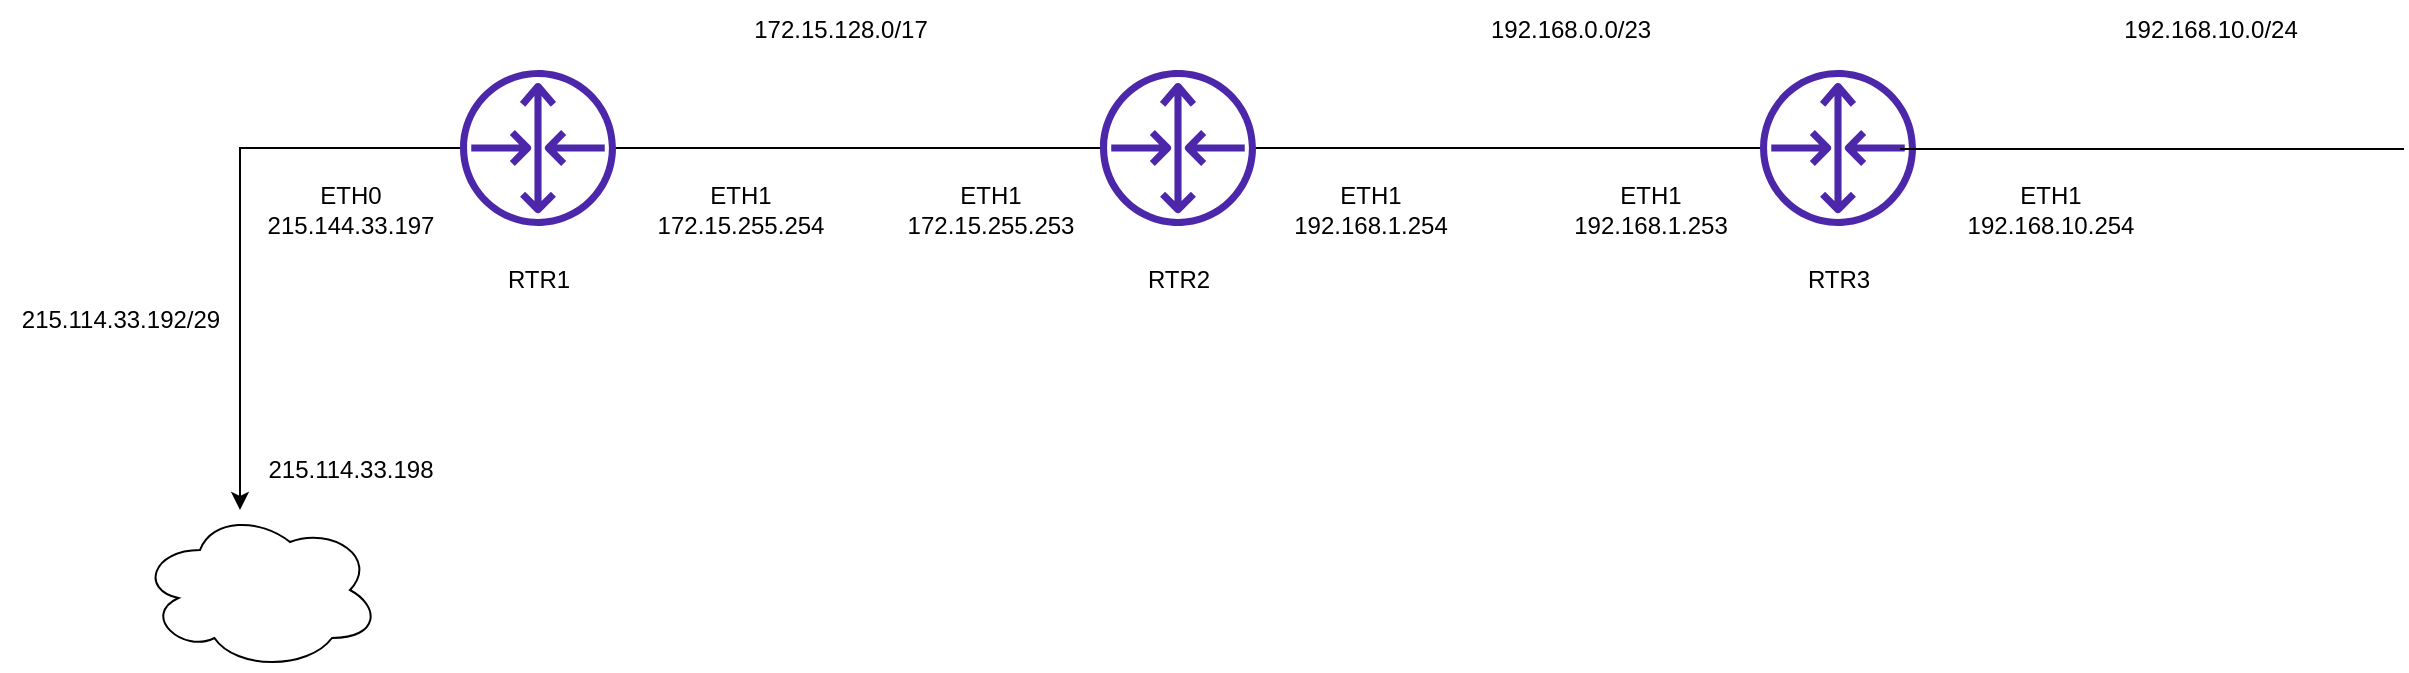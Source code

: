 <mxfile version="20.5.3" type="github">
  <diagram id="5ldK_oipGB4rz3VrduSO" name="Page-1">
    <mxGraphModel dx="1446" dy="793" grid="1" gridSize="10" guides="1" tooltips="1" connect="1" arrows="1" fold="1" page="1" pageScale="1" pageWidth="850" pageHeight="1100" math="0" shadow="0">
      <root>
        <mxCell id="0" />
        <mxCell id="1" parent="0" />
        <mxCell id="BQARD5PICSiKDkB4O1Qn-21" style="edgeStyle=orthogonalEdgeStyle;rounded=0;orthogonalLoop=1;jettySize=auto;html=1;entryX=0.417;entryY=0;entryDx=0;entryDy=0;entryPerimeter=0;" edge="1" parent="1" source="BQARD5PICSiKDkB4O1Qn-1" target="BQARD5PICSiKDkB4O1Qn-4">
          <mxGeometry relative="1" as="geometry">
            <Array as="points">
              <mxPoint x="230" y="339" />
              <mxPoint x="230" y="520" />
            </Array>
          </mxGeometry>
        </mxCell>
        <mxCell id="BQARD5PICSiKDkB4O1Qn-1" value="" style="sketch=0;outlineConnect=0;fontColor=#232F3E;gradientColor=none;fillColor=#4D27AA;strokeColor=none;dashed=0;verticalLabelPosition=bottom;verticalAlign=top;align=center;html=1;fontSize=12;fontStyle=0;aspect=fixed;pointerEvents=1;shape=mxgraph.aws4.router;" vertex="1" parent="1">
          <mxGeometry x="340" y="300" width="78" height="78" as="geometry" />
        </mxCell>
        <mxCell id="BQARD5PICSiKDkB4O1Qn-2" value="" style="sketch=0;outlineConnect=0;fontColor=#232F3E;gradientColor=none;fillColor=#4D27AA;strokeColor=none;dashed=0;verticalLabelPosition=bottom;verticalAlign=top;align=center;html=1;fontSize=12;fontStyle=0;aspect=fixed;pointerEvents=1;shape=mxgraph.aws4.router;" vertex="1" parent="1">
          <mxGeometry x="660" y="300" width="78" height="78" as="geometry" />
        </mxCell>
        <mxCell id="BQARD5PICSiKDkB4O1Qn-3" value="" style="sketch=0;outlineConnect=0;fontColor=#232F3E;gradientColor=none;fillColor=#4D27AA;strokeColor=none;dashed=0;verticalLabelPosition=bottom;verticalAlign=top;align=center;html=1;fontSize=12;fontStyle=0;aspect=fixed;pointerEvents=1;shape=mxgraph.aws4.router;" vertex="1" parent="1">
          <mxGeometry x="990" y="300" width="78" height="78" as="geometry" />
        </mxCell>
        <mxCell id="BQARD5PICSiKDkB4O1Qn-4" value="" style="ellipse;shape=cloud;whiteSpace=wrap;html=1;" vertex="1" parent="1">
          <mxGeometry x="180" y="520" width="120" height="80" as="geometry" />
        </mxCell>
        <mxCell id="BQARD5PICSiKDkB4O1Qn-5" value="&lt;div&gt;RTR1&lt;/div&gt;" style="text;html=1;align=center;verticalAlign=middle;resizable=0;points=[];autosize=1;strokeColor=none;fillColor=none;" vertex="1" parent="1">
          <mxGeometry x="354" y="390" width="50" height="30" as="geometry" />
        </mxCell>
        <mxCell id="BQARD5PICSiKDkB4O1Qn-6" value="&lt;div&gt;RTR2&lt;br&gt;&lt;/div&gt;" style="text;html=1;align=center;verticalAlign=middle;resizable=0;points=[];autosize=1;strokeColor=none;fillColor=none;" vertex="1" parent="1">
          <mxGeometry x="674" y="390" width="50" height="30" as="geometry" />
        </mxCell>
        <mxCell id="BQARD5PICSiKDkB4O1Qn-7" value="RTR3" style="text;html=1;align=center;verticalAlign=middle;resizable=0;points=[];autosize=1;strokeColor=none;fillColor=none;" vertex="1" parent="1">
          <mxGeometry x="1004" y="390" width="50" height="30" as="geometry" />
        </mxCell>
        <mxCell id="BQARD5PICSiKDkB4O1Qn-9" value="" style="endArrow=none;html=1;rounded=0;" edge="1" parent="1" source="BQARD5PICSiKDkB4O1Qn-2" target="BQARD5PICSiKDkB4O1Qn-3">
          <mxGeometry width="50" height="50" relative="1" as="geometry">
            <mxPoint x="700" y="490" as="sourcePoint" />
            <mxPoint x="750" y="440" as="targetPoint" />
          </mxGeometry>
        </mxCell>
        <mxCell id="BQARD5PICSiKDkB4O1Qn-10" value="" style="endArrow=none;html=1;rounded=0;" edge="1" parent="1" source="BQARD5PICSiKDkB4O1Qn-1" target="BQARD5PICSiKDkB4O1Qn-2">
          <mxGeometry width="50" height="50" relative="1" as="geometry">
            <mxPoint x="430" y="518.95" as="sourcePoint" />
            <mxPoint x="682" y="518.95" as="targetPoint" />
          </mxGeometry>
        </mxCell>
        <mxCell id="BQARD5PICSiKDkB4O1Qn-14" value="&lt;div&gt;ETH1&lt;/div&gt;&lt;div&gt;172.15.255.254&lt;br&gt;&lt;/div&gt;" style="text;html=1;align=center;verticalAlign=middle;resizable=0;points=[];autosize=1;strokeColor=none;fillColor=none;" vertex="1" parent="1">
          <mxGeometry x="425" y="350" width="110" height="40" as="geometry" />
        </mxCell>
        <mxCell id="BQARD5PICSiKDkB4O1Qn-15" value="&lt;div&gt;ETH1&lt;/div&gt;&lt;div&gt;172.15.255.253&lt;br&gt;&lt;/div&gt;" style="text;html=1;align=center;verticalAlign=middle;resizable=0;points=[];autosize=1;strokeColor=none;fillColor=none;" vertex="1" parent="1">
          <mxGeometry x="550" y="350" width="110" height="40" as="geometry" />
        </mxCell>
        <mxCell id="BQARD5PICSiKDkB4O1Qn-16" value="&lt;div&gt;ETH1&lt;/div&gt;192.168.1.254" style="text;html=1;align=center;verticalAlign=middle;resizable=0;points=[];autosize=1;strokeColor=none;fillColor=none;" vertex="1" parent="1">
          <mxGeometry x="745" y="350" width="100" height="40" as="geometry" />
        </mxCell>
        <mxCell id="BQARD5PICSiKDkB4O1Qn-17" value="&lt;div&gt;ETH1&lt;/div&gt;192.168.1.253" style="text;html=1;align=center;verticalAlign=middle;resizable=0;points=[];autosize=1;strokeColor=none;fillColor=none;" vertex="1" parent="1">
          <mxGeometry x="885" y="350" width="100" height="40" as="geometry" />
        </mxCell>
        <mxCell id="BQARD5PICSiKDkB4O1Qn-18" value="&lt;div&gt;ETH1&lt;/div&gt;192.168.10.254" style="text;html=1;align=center;verticalAlign=middle;resizable=0;points=[];autosize=1;strokeColor=none;fillColor=none;" vertex="1" parent="1">
          <mxGeometry x="1080" y="350" width="110" height="40" as="geometry" />
        </mxCell>
        <mxCell id="BQARD5PICSiKDkB4O1Qn-19" value="" style="endArrow=none;html=1;rounded=0;" edge="1" parent="1">
          <mxGeometry width="50" height="50" relative="1" as="geometry">
            <mxPoint x="1060" y="339.47" as="sourcePoint" />
            <mxPoint x="1312" y="339.47" as="targetPoint" />
          </mxGeometry>
        </mxCell>
        <mxCell id="BQARD5PICSiKDkB4O1Qn-13" value="&lt;div&gt;ETH0&lt;/div&gt;&lt;div&gt;215.144.33.197&lt;br&gt;&lt;/div&gt;" style="text;html=1;align=center;verticalAlign=middle;resizable=0;points=[];autosize=1;strokeColor=none;fillColor=none;" vertex="1" parent="1">
          <mxGeometry x="230" y="350" width="110" height="40" as="geometry" />
        </mxCell>
        <mxCell id="BQARD5PICSiKDkB4O1Qn-22" value="172.15.128.0/17" style="text;html=1;align=center;verticalAlign=middle;resizable=0;points=[];autosize=1;strokeColor=none;fillColor=none;" vertex="1" parent="1">
          <mxGeometry x="475" y="265" width="110" height="30" as="geometry" />
        </mxCell>
        <mxCell id="BQARD5PICSiKDkB4O1Qn-23" value="192.168.0.0/23" style="text;html=1;align=center;verticalAlign=middle;resizable=0;points=[];autosize=1;strokeColor=none;fillColor=none;" vertex="1" parent="1">
          <mxGeometry x="845" y="265" width="100" height="30" as="geometry" />
        </mxCell>
        <mxCell id="BQARD5PICSiKDkB4O1Qn-24" value="192.168.10.0/24" style="text;html=1;align=center;verticalAlign=middle;resizable=0;points=[];autosize=1;strokeColor=none;fillColor=none;" vertex="1" parent="1">
          <mxGeometry x="1160" y="265" width="110" height="30" as="geometry" />
        </mxCell>
        <mxCell id="BQARD5PICSiKDkB4O1Qn-25" value="215.114.33.192/29" style="text;html=1;align=center;verticalAlign=middle;resizable=0;points=[];autosize=1;strokeColor=none;fillColor=none;" vertex="1" parent="1">
          <mxGeometry x="110" y="410" width="120" height="30" as="geometry" />
        </mxCell>
        <mxCell id="BQARD5PICSiKDkB4O1Qn-26" value="215.114.33.198" style="text;html=1;align=center;verticalAlign=middle;resizable=0;points=[];autosize=1;strokeColor=none;fillColor=none;" vertex="1" parent="1">
          <mxGeometry x="230" y="485" width="110" height="30" as="geometry" />
        </mxCell>
      </root>
    </mxGraphModel>
  </diagram>
</mxfile>
